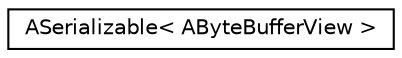 digraph "Graphical Class Hierarchy"
{
 // LATEX_PDF_SIZE
  edge [fontname="Helvetica",fontsize="10",labelfontname="Helvetica",labelfontsize="10"];
  node [fontname="Helvetica",fontsize="10",shape=record];
  rankdir="LR";
  Node0 [label="ASerializable\< AByteBufferView \>",height=0.2,width=0.4,color="black", fillcolor="white", style="filled",URL="$structASerializable_3_01AByteBufferView_01_4.html",tooltip=" "];
}
